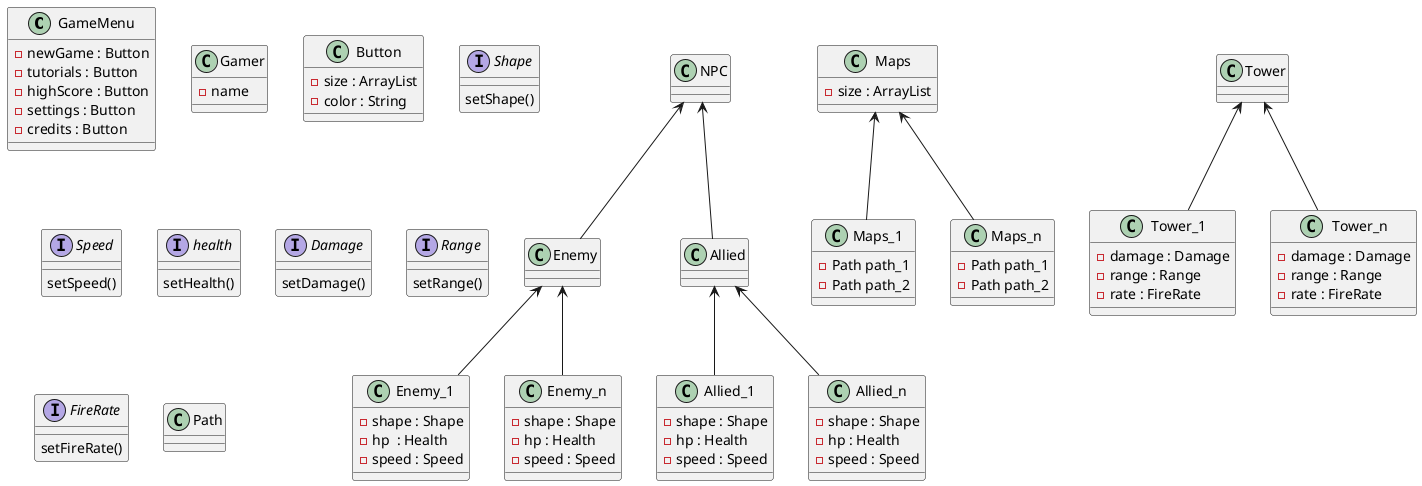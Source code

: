 @startuml
'********************************* CLASS *********************************'
class GameMenu {
-newGame : Button
-tutorials : Button
-highScore : Button
-settings : Button
-credits : Button
}

class Gamer {
-name
}

class NPC

class Maps{
-size : ArrayList
}
class Maps_1{
-Path path_1
-Path path_2
}
class Maps_n{
-Path path_1
-Path path_2
}

class Button{
-size : ArrayList
-color : String
}

interface Shape{
setShape()
}
interface Speed{
setSpeed()
}
interface health{
setHealth()
}
class Enemy{
}
class Enemy_1{
-shape : Shape
-hp  : Health
-speed : Speed
}
class Enemy_n{
-shape : Shape
-hp : Health
-speed : Speed
}
class Allied
class Allied_1{
-shape : Shape
-hp : Health
-speed : Speed
}
class Allied_n{
-shape : Shape
-hp : Health
-speed : Speed
}

interface Damage{
setDamage()
}
interface Range{
setRange()
}
interface FireRate{
setFireRate()
}
class Tower
class Tower_1{
-damage : Damage
-range : Range
-rate : FireRate
}
class Tower_n{
-damage : Damage
-range : Range
-rate : FireRate
}

class Path
'********************************* BOUNDS *********************************'

Tower<--Tower_1
Tower<--Tower_n

Enemy<--Enemy_1
Enemy<--Enemy_n

Allied<--Allied_1
Allied<--Allied_n

NPC<--Enemy
NPC<--Allied

Maps<--Maps_1
Maps<--Maps_n
@enduml